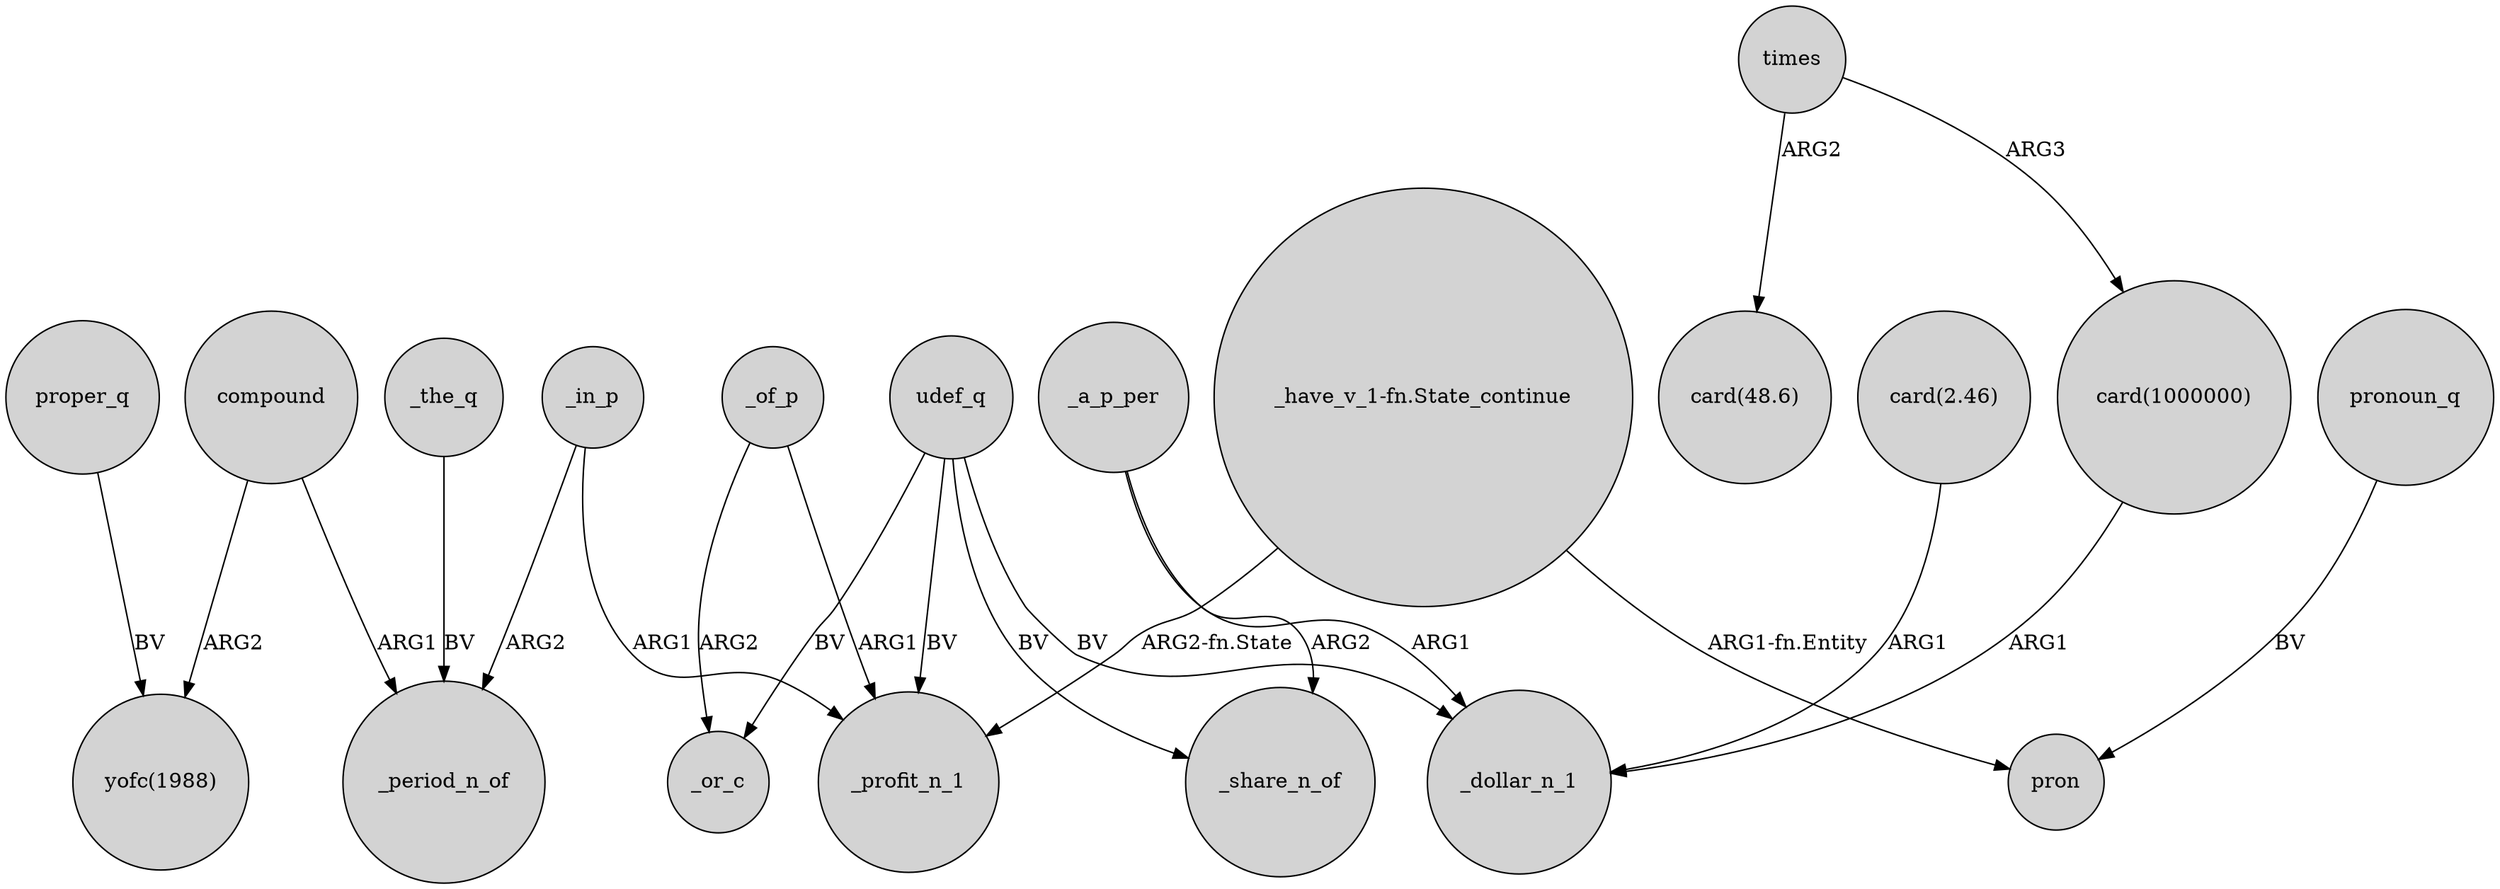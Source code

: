 digraph {
	node [shape=circle style=filled]
	_in_p -> _period_n_of [label=ARG2]
	compound -> "yofc(1988)" [label=ARG2]
	times -> "card(1000000)" [label=ARG3]
	udef_q -> _profit_n_1 [label=BV]
	udef_q -> _or_c [label=BV]
	pronoun_q -> pron [label=BV]
	"_have_v_1-fn.State_continue" -> _profit_n_1 [label="ARG2-fn.State"]
	_a_p_per -> _share_n_of [label=ARG2]
	_of_p -> _profit_n_1 [label=ARG1]
	udef_q -> _share_n_of [label=BV]
	udef_q -> _dollar_n_1 [label=BV]
	"card(1000000)" -> _dollar_n_1 [label=ARG1]
	proper_q -> "yofc(1988)" [label=BV]
	_a_p_per -> _dollar_n_1 [label=ARG1]
	"_have_v_1-fn.State_continue" -> pron [label="ARG1-fn.Entity"]
	compound -> _period_n_of [label=ARG1]
	_of_p -> _or_c [label=ARG2]
	_the_q -> _period_n_of [label=BV]
	"card(2.46)" -> _dollar_n_1 [label=ARG1]
	_in_p -> _profit_n_1 [label=ARG1]
	times -> "card(48.6)" [label=ARG2]
}
